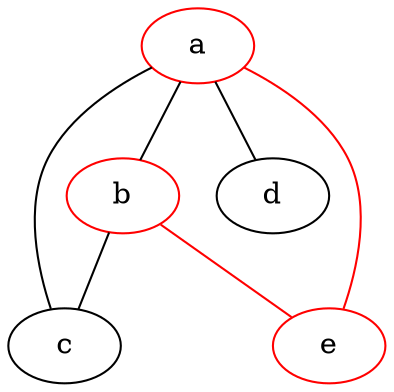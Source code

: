 strict graph "" {
	a	 [color=red,
		style="selected vertex"];
	b	 [color=red,
		style="selected vertex"];
	a -- b	 [color=black,
		style="edge"];
	c	 [style=vertex];
	a -- c	 [color=black,
		style="edge"];
	d	 [style=vertex];
	a -- d	 [color=black,
		style="edge"];
	e	 [color=red,
		style="selected vertex"];
	a -- e	 [color=red,
		style="edge"];
	b -- c	 [color=black,
		style="edge"];
	b -- e	 [color=red,
		style="edge"];
}
